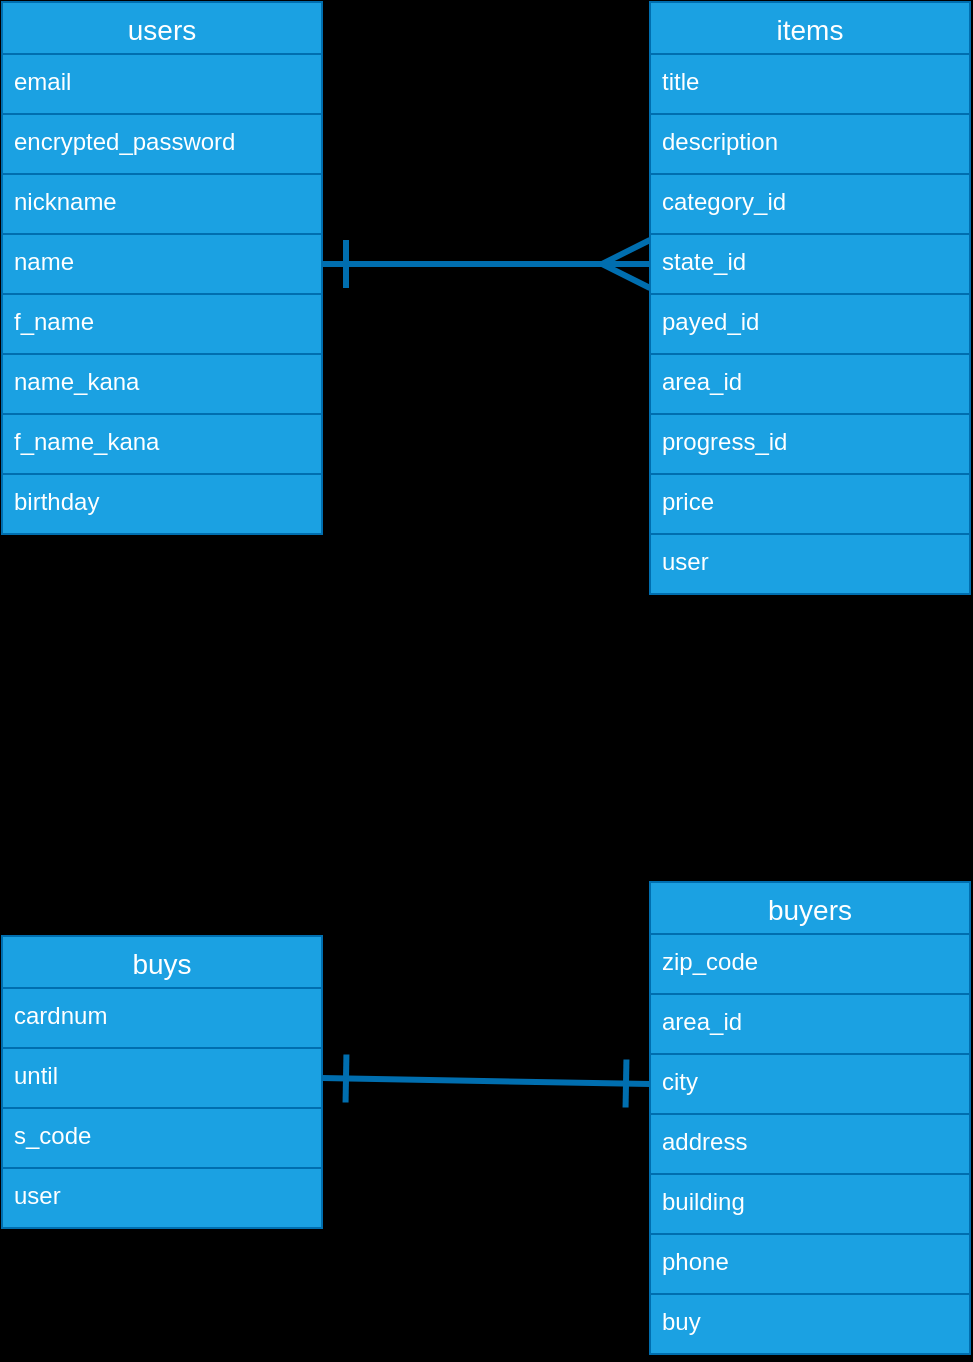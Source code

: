 <mxfile>
    <diagram id="iMRjCM2P_I2EeK4g4UGg" name="ページ1">
        <mxGraphModel dx="476" dy="528" grid="1" gridSize="10" guides="1" tooltips="1" connect="1" arrows="1" fold="1" page="1" pageScale="1" pageWidth="827" pageHeight="1169" background="#000000" math="0" shadow="0">
            <root>
                <mxCell id="0"/>
                <mxCell id="1" parent="0"/>
                <mxCell id="91" style="edgeStyle=none;html=1;endArrow=ERmany;endFill=0;strokeWidth=3;strokeColor=#006EAF;rounded=0;endSize=20;targetPerimeterSpacing=0;startSize=20;startArrow=ERone;startFill=0;entryX=0;entryY=0.5;entryDx=0;entryDy=0;fillColor=#1ba1e2;exitX=1;exitY=0.5;exitDx=0;exitDy=0;" parent="1" source="68" target="79" edge="1">
                    <mxGeometry relative="1" as="geometry"/>
                </mxCell>
                <mxCell id="108" style="edgeStyle=none;html=1;entryX=0.5;entryY=0;entryDx=0;entryDy=0;endArrow=ERmany;endFill=0;startArrow=ERone;startFill=0;endSize=20;startSize=20;" edge="1" parent="1" source="62" target="92">
                    <mxGeometry relative="1" as="geometry"/>
                </mxCell>
                <mxCell id="62" value="users" style="swimlane;fontStyle=0;childLayout=stackLayout;horizontal=1;startSize=26;horizontalStack=0;resizeParent=1;resizeParentMax=0;resizeLast=0;collapsible=1;marginBottom=0;align=center;fontSize=14;fillColor=#1ba1e2;strokeColor=#006EAF;fillStyle=solid;fontColor=#ffffff;" parent="1" vertex="1">
                    <mxGeometry x="10" y="60" width="160" height="266" as="geometry">
                        <mxRectangle x="10" y="30" width="70" height="30" as="alternateBounds"/>
                    </mxGeometry>
                </mxCell>
                <mxCell id="63" value="email" style="text;strokeColor=#006EAF;fillColor=#1ba1e2;spacingLeft=4;spacingRight=4;overflow=hidden;rotatable=0;points=[[0,0.5],[1,0.5]];portConstraint=eastwest;fontSize=12;fontColor=#ffffff;" parent="62" vertex="1">
                    <mxGeometry y="26" width="160" height="30" as="geometry"/>
                </mxCell>
                <mxCell id="64" value="encrypted_password" style="text;strokeColor=#006EAF;fillColor=#1ba1e2;spacingLeft=4;spacingRight=4;overflow=hidden;rotatable=0;points=[[0,0.5],[1,0.5]];portConstraint=eastwest;fontSize=12;fontColor=#ffffff;" parent="62" vertex="1">
                    <mxGeometry y="56" width="160" height="30" as="geometry"/>
                </mxCell>
                <mxCell id="67" value="nickname" style="text;strokeColor=#006EAF;fillColor=#1ba1e2;spacingLeft=4;spacingRight=4;overflow=hidden;rotatable=0;points=[[0,0.5],[1,0.5]];portConstraint=eastwest;fontSize=12;fontColor=#ffffff;" parent="62" vertex="1">
                    <mxGeometry y="86" width="160" height="30" as="geometry"/>
                </mxCell>
                <mxCell id="68" value="name" style="text;strokeColor=#006EAF;fillColor=#1ba1e2;spacingLeft=4;spacingRight=4;overflow=hidden;rotatable=0;points=[[0,0.5],[1,0.5]];portConstraint=eastwest;fontSize=12;fontColor=#ffffff;" parent="62" vertex="1">
                    <mxGeometry y="116" width="160" height="30" as="geometry"/>
                </mxCell>
                <mxCell id="69" value="f_name" style="text;strokeColor=#006EAF;fillColor=#1ba1e2;spacingLeft=4;spacingRight=4;overflow=hidden;rotatable=0;points=[[0,0.5],[1,0.5]];portConstraint=eastwest;fontSize=12;fontColor=#ffffff;" parent="62" vertex="1">
                    <mxGeometry y="146" width="160" height="30" as="geometry"/>
                </mxCell>
                <mxCell id="70" value="name_kana" style="text;strokeColor=#006EAF;fillColor=#1ba1e2;spacingLeft=4;spacingRight=4;overflow=hidden;rotatable=0;points=[[0,0.5],[1,0.5]];portConstraint=eastwest;fontSize=12;fontColor=#ffffff;" parent="62" vertex="1">
                    <mxGeometry y="176" width="160" height="30" as="geometry"/>
                </mxCell>
                <mxCell id="71" value="f_name_kana" style="text;strokeColor=#006EAF;fillColor=#1ba1e2;spacingLeft=4;spacingRight=4;overflow=hidden;rotatable=0;points=[[0,0.5],[1,0.5]];portConstraint=eastwest;fontSize=12;fontColor=#ffffff;" parent="62" vertex="1">
                    <mxGeometry y="206" width="160" height="30" as="geometry"/>
                </mxCell>
                <mxCell id="72" value="birthday" style="text;strokeColor=#006EAF;fillColor=#1ba1e2;spacingLeft=4;spacingRight=4;overflow=hidden;rotatable=0;points=[[0,0.5],[1,0.5]];portConstraint=eastwest;fontSize=12;fontColor=#ffffff;" parent="62" vertex="1">
                    <mxGeometry y="236" width="160" height="30" as="geometry"/>
                </mxCell>
                <mxCell id="75" value="items" style="swimlane;fontStyle=0;childLayout=stackLayout;horizontal=1;startSize=26;horizontalStack=0;resizeParent=1;resizeParentMax=0;resizeLast=0;collapsible=1;marginBottom=0;align=center;fontSize=14;fillColor=#1ba1e2;strokeColor=#006EAF;fontColor=#ffffff;" parent="1" vertex="1">
                    <mxGeometry x="334" y="60" width="160" height="296" as="geometry">
                        <mxRectangle x="334" y="40" width="70" height="30" as="alternateBounds"/>
                    </mxGeometry>
                </mxCell>
                <mxCell id="76" value="title" style="text;strokeColor=#006EAF;fillColor=#1ba1e2;spacingLeft=4;spacingRight=4;overflow=hidden;rotatable=0;points=[[0,0.5],[1,0.5]];portConstraint=eastwest;fontSize=12;fontColor=#ffffff;" parent="75" vertex="1">
                    <mxGeometry y="26" width="160" height="30" as="geometry"/>
                </mxCell>
                <mxCell id="77" value="description" style="text;strokeColor=#006EAF;fillColor=#1ba1e2;spacingLeft=4;spacingRight=4;overflow=hidden;rotatable=0;points=[[0,0.5],[1,0.5]];portConstraint=eastwest;fontSize=12;fontColor=#ffffff;" parent="75" vertex="1">
                    <mxGeometry y="56" width="160" height="30" as="geometry"/>
                </mxCell>
                <mxCell id="78" value="category_id" style="text;strokeColor=#006EAF;fillColor=#1ba1e2;spacingLeft=4;spacingRight=4;overflow=hidden;rotatable=0;points=[[0,0.5],[1,0.5]];portConstraint=eastwest;fontSize=12;fontColor=#ffffff;" parent="75" vertex="1">
                    <mxGeometry y="86" width="160" height="30" as="geometry"/>
                </mxCell>
                <mxCell id="79" value="state_id" style="text;strokeColor=#006EAF;fillColor=#1ba1e2;spacingLeft=4;spacingRight=4;overflow=hidden;rotatable=0;points=[[0,0.5],[1,0.5]];portConstraint=eastwest;fontSize=12;fontColor=#ffffff;" parent="75" vertex="1">
                    <mxGeometry y="116" width="160" height="30" as="geometry"/>
                </mxCell>
                <mxCell id="80" value="payed_id" style="text;strokeColor=#006EAF;fillColor=#1ba1e2;spacingLeft=4;spacingRight=4;overflow=hidden;rotatable=0;points=[[0,0.5],[1,0.5]];portConstraint=eastwest;fontSize=12;fontColor=#ffffff;" parent="75" vertex="1">
                    <mxGeometry y="146" width="160" height="30" as="geometry"/>
                </mxCell>
                <mxCell id="81" value="area_id" style="text;strokeColor=#006EAF;fillColor=#1ba1e2;spacingLeft=4;spacingRight=4;overflow=hidden;rotatable=0;points=[[0,0.5],[1,0.5]];portConstraint=eastwest;fontSize=12;fontColor=#ffffff;" parent="75" vertex="1">
                    <mxGeometry y="176" width="160" height="30" as="geometry"/>
                </mxCell>
                <mxCell id="82" value="progress_id" style="text;strokeColor=#006EAF;fillColor=#1ba1e2;spacingLeft=4;spacingRight=4;overflow=hidden;rotatable=0;points=[[0,0.5],[1,0.5]];portConstraint=eastwest;fontSize=12;fontColor=#ffffff;" parent="75" vertex="1">
                    <mxGeometry y="206" width="160" height="30" as="geometry"/>
                </mxCell>
                <mxCell id="83" value="price" style="text;strokeColor=#006EAF;fillColor=#1ba1e2;spacingLeft=4;spacingRight=4;overflow=hidden;rotatable=0;points=[[0,0.5],[1,0.5]];portConstraint=eastwest;fontSize=12;fontColor=#ffffff;" parent="75" vertex="1">
                    <mxGeometry y="236" width="160" height="30" as="geometry"/>
                </mxCell>
                <mxCell id="84" value="user" style="text;strokeColor=#006EAF;fillColor=#1ba1e2;spacingLeft=4;spacingRight=4;overflow=hidden;rotatable=0;points=[[0,0.5],[1,0.5]];portConstraint=eastwest;fontSize=12;fontColor=#ffffff;" parent="75" vertex="1">
                    <mxGeometry y="266" width="160" height="30" as="geometry"/>
                </mxCell>
                <mxCell id="107" style="edgeStyle=none;html=1;endArrow=ERone;endFill=0;startArrow=ERone;startFill=0;endSize=20;startSize=20;strokeWidth=3;entryX=0;entryY=0.5;entryDx=0;entryDy=0;exitX=1;exitY=0.5;exitDx=0;exitDy=0;fillColor=#1ba1e2;strokeColor=#006EAF;" parent="1" source="94" target="99" edge="1">
                    <mxGeometry relative="1" as="geometry">
                        <mxPoint x="340" y="558" as="targetPoint"/>
                    </mxGeometry>
                </mxCell>
                <mxCell id="92" value="buys" style="swimlane;fontStyle=0;childLayout=stackLayout;horizontal=1;startSize=26;horizontalStack=0;resizeParent=1;resizeParentMax=0;resizeLast=0;collapsible=1;marginBottom=0;align=center;fontSize=14;fillColor=#1ba1e2;strokeColor=#006EAF;fontColor=#ffffff;" parent="1" vertex="1">
                    <mxGeometry x="10" y="527" width="160" height="146" as="geometry"/>
                </mxCell>
                <mxCell id="93" value="cardnum" style="text;strokeColor=#006EAF;fillColor=#1ba1e2;spacingLeft=4;spacingRight=4;overflow=hidden;rotatable=0;points=[[0,0.5],[1,0.5]];portConstraint=eastwest;fontSize=12;fontColor=#ffffff;" parent="92" vertex="1">
                    <mxGeometry y="26" width="160" height="30" as="geometry"/>
                </mxCell>
                <mxCell id="94" value="until" style="text;strokeColor=#006EAF;fillColor=#1ba1e2;spacingLeft=4;spacingRight=4;overflow=hidden;rotatable=0;points=[[0,0.5],[1,0.5]];portConstraint=eastwest;fontSize=12;fontColor=#ffffff;" parent="92" vertex="1">
                    <mxGeometry y="56" width="160" height="30" as="geometry"/>
                </mxCell>
                <mxCell id="95" value="s_code" style="text;strokeColor=#006EAF;fillColor=#1ba1e2;spacingLeft=4;spacingRight=4;overflow=hidden;rotatable=0;points=[[0,0.5],[1,0.5]];portConstraint=eastwest;fontSize=12;fontColor=#ffffff;" parent="92" vertex="1">
                    <mxGeometry y="86" width="160" height="30" as="geometry"/>
                </mxCell>
                <mxCell id="109" value="user" style="text;strokeColor=#006EAF;fillColor=#1ba1e2;spacingLeft=4;spacingRight=4;overflow=hidden;rotatable=0;points=[[0,0.5],[1,0.5]];portConstraint=eastwest;fontSize=12;fontColor=#ffffff;" vertex="1" parent="92">
                    <mxGeometry y="116" width="160" height="30" as="geometry"/>
                </mxCell>
                <mxCell id="96" value="buyers" style="swimlane;fontStyle=0;childLayout=stackLayout;horizontal=1;startSize=26;horizontalStack=0;resizeParent=1;resizeParentMax=0;resizeLast=0;collapsible=1;marginBottom=0;align=center;fontSize=14;fillColor=#1ba1e2;strokeColor=#006EAF;fontColor=#ffffff;" parent="1" vertex="1">
                    <mxGeometry x="334" y="500" width="160" height="236" as="geometry"/>
                </mxCell>
                <mxCell id="97" value="zip_code" style="text;strokeColor=#006EAF;fillColor=#1ba1e2;spacingLeft=4;spacingRight=4;overflow=hidden;rotatable=0;points=[[0,0.5],[1,0.5]];portConstraint=eastwest;fontSize=12;fontColor=#ffffff;" parent="96" vertex="1">
                    <mxGeometry y="26" width="160" height="30" as="geometry"/>
                </mxCell>
                <mxCell id="98" value="area_id" style="text;strokeColor=#006EAF;fillColor=#1ba1e2;spacingLeft=4;spacingRight=4;overflow=hidden;rotatable=0;points=[[0,0.5],[1,0.5]];portConstraint=eastwest;fontSize=12;fontColor=#ffffff;" parent="96" vertex="1">
                    <mxGeometry y="56" width="160" height="30" as="geometry"/>
                </mxCell>
                <mxCell id="99" value="city" style="text;strokeColor=#006EAF;fillColor=#1ba1e2;spacingLeft=4;spacingRight=4;overflow=hidden;rotatable=0;points=[[0,0.5],[1,0.5]];portConstraint=eastwest;fontSize=12;fontColor=#ffffff;" parent="96" vertex="1">
                    <mxGeometry y="86" width="160" height="30" as="geometry"/>
                </mxCell>
                <mxCell id="100" value="address" style="text;strokeColor=#006EAF;fillColor=#1ba1e2;spacingLeft=4;spacingRight=4;overflow=hidden;rotatable=0;points=[[0,0.5],[1,0.5]];portConstraint=eastwest;fontSize=12;fontColor=#ffffff;" parent="96" vertex="1">
                    <mxGeometry y="116" width="160" height="30" as="geometry"/>
                </mxCell>
                <mxCell id="101" value="building" style="text;strokeColor=#006EAF;fillColor=#1ba1e2;spacingLeft=4;spacingRight=4;overflow=hidden;rotatable=0;points=[[0,0.5],[1,0.5]];portConstraint=eastwest;fontSize=12;fontColor=#ffffff;" parent="96" vertex="1">
                    <mxGeometry y="146" width="160" height="30" as="geometry"/>
                </mxCell>
                <mxCell id="102" value="phone" style="text;strokeColor=#006EAF;fillColor=#1ba1e2;spacingLeft=4;spacingRight=4;overflow=hidden;rotatable=0;points=[[0,0.5],[1,0.5]];portConstraint=eastwest;fontSize=12;fontColor=#ffffff;" parent="96" vertex="1">
                    <mxGeometry y="176" width="160" height="30" as="geometry"/>
                </mxCell>
                <mxCell id="103" value="buy" style="text;strokeColor=#006EAF;fillColor=#1ba1e2;spacingLeft=4;spacingRight=4;overflow=hidden;rotatable=0;points=[[0,0.5],[1,0.5]];portConstraint=eastwest;fontSize=12;fontColor=#ffffff;" parent="96" vertex="1">
                    <mxGeometry y="206" width="160" height="30" as="geometry"/>
                </mxCell>
            </root>
        </mxGraphModel>
    </diagram>
</mxfile>